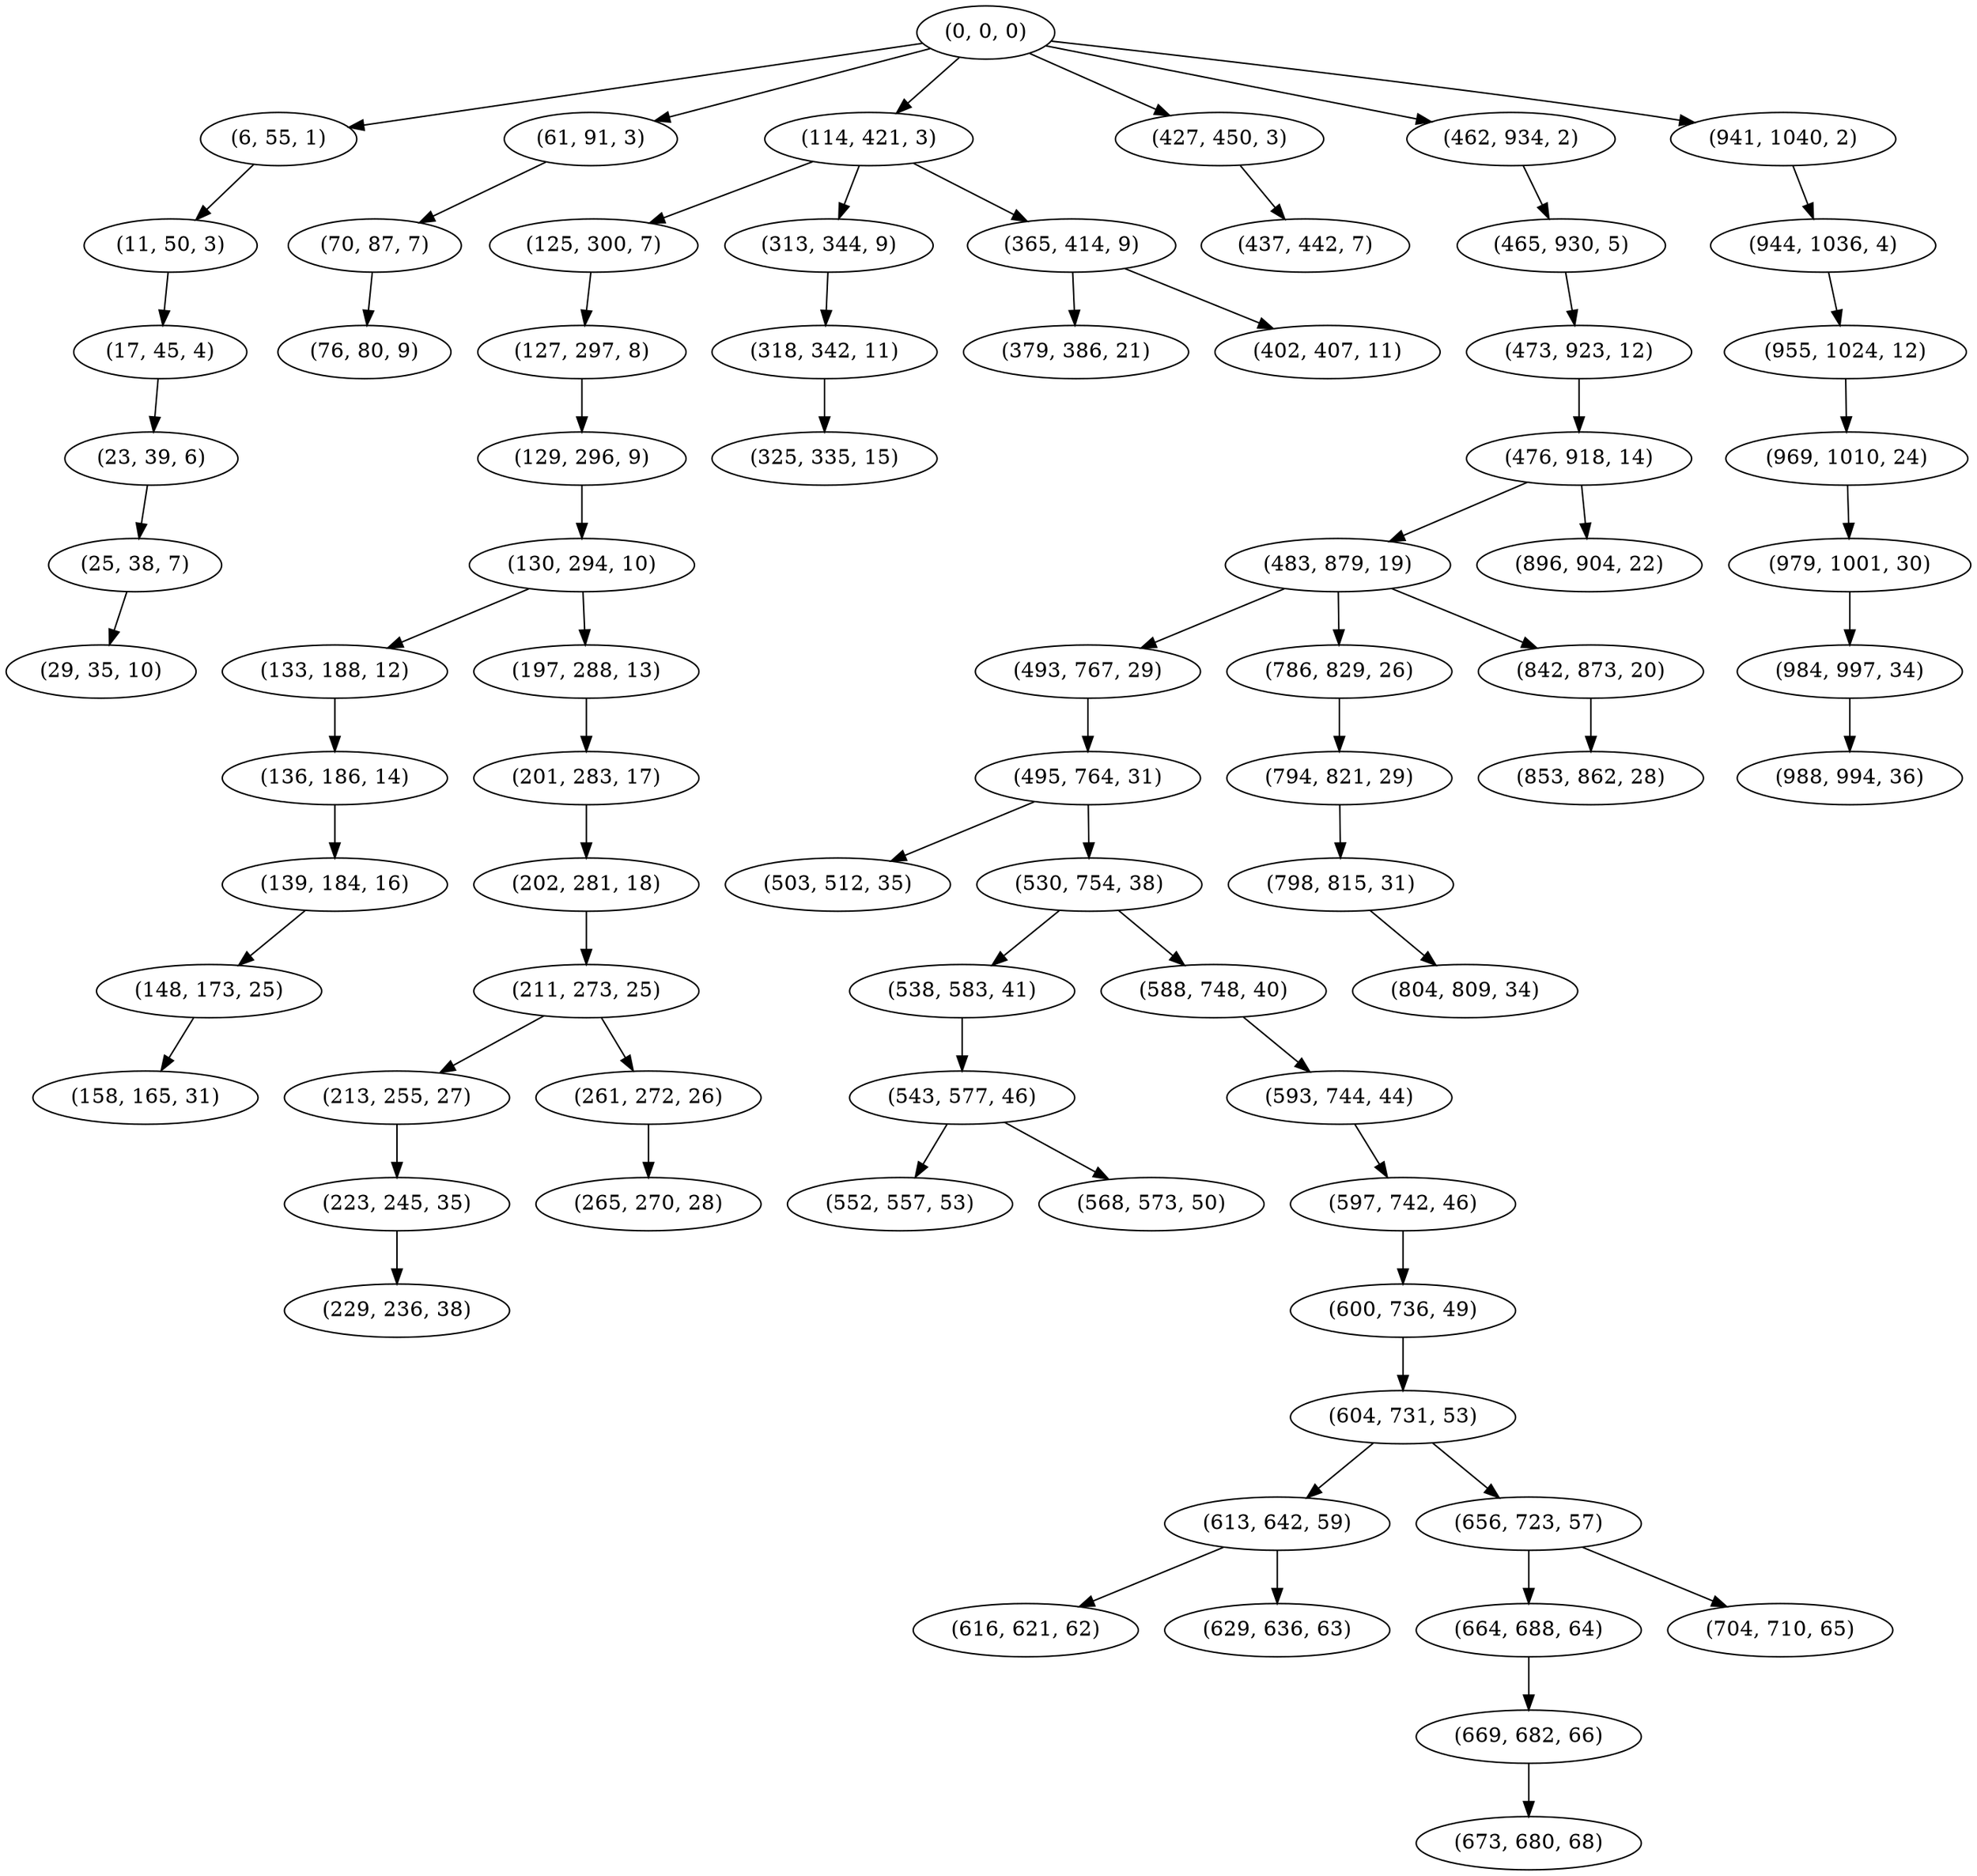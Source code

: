 digraph tree {
    "(0, 0, 0)";
    "(6, 55, 1)";
    "(11, 50, 3)";
    "(17, 45, 4)";
    "(23, 39, 6)";
    "(25, 38, 7)";
    "(29, 35, 10)";
    "(61, 91, 3)";
    "(70, 87, 7)";
    "(76, 80, 9)";
    "(114, 421, 3)";
    "(125, 300, 7)";
    "(127, 297, 8)";
    "(129, 296, 9)";
    "(130, 294, 10)";
    "(133, 188, 12)";
    "(136, 186, 14)";
    "(139, 184, 16)";
    "(148, 173, 25)";
    "(158, 165, 31)";
    "(197, 288, 13)";
    "(201, 283, 17)";
    "(202, 281, 18)";
    "(211, 273, 25)";
    "(213, 255, 27)";
    "(223, 245, 35)";
    "(229, 236, 38)";
    "(261, 272, 26)";
    "(265, 270, 28)";
    "(313, 344, 9)";
    "(318, 342, 11)";
    "(325, 335, 15)";
    "(365, 414, 9)";
    "(379, 386, 21)";
    "(402, 407, 11)";
    "(427, 450, 3)";
    "(437, 442, 7)";
    "(462, 934, 2)";
    "(465, 930, 5)";
    "(473, 923, 12)";
    "(476, 918, 14)";
    "(483, 879, 19)";
    "(493, 767, 29)";
    "(495, 764, 31)";
    "(503, 512, 35)";
    "(530, 754, 38)";
    "(538, 583, 41)";
    "(543, 577, 46)";
    "(552, 557, 53)";
    "(568, 573, 50)";
    "(588, 748, 40)";
    "(593, 744, 44)";
    "(597, 742, 46)";
    "(600, 736, 49)";
    "(604, 731, 53)";
    "(613, 642, 59)";
    "(616, 621, 62)";
    "(629, 636, 63)";
    "(656, 723, 57)";
    "(664, 688, 64)";
    "(669, 682, 66)";
    "(673, 680, 68)";
    "(704, 710, 65)";
    "(786, 829, 26)";
    "(794, 821, 29)";
    "(798, 815, 31)";
    "(804, 809, 34)";
    "(842, 873, 20)";
    "(853, 862, 28)";
    "(896, 904, 22)";
    "(941, 1040, 2)";
    "(944, 1036, 4)";
    "(955, 1024, 12)";
    "(969, 1010, 24)";
    "(979, 1001, 30)";
    "(984, 997, 34)";
    "(988, 994, 36)";
    "(0, 0, 0)" -> "(6, 55, 1)";
    "(0, 0, 0)" -> "(61, 91, 3)";
    "(0, 0, 0)" -> "(114, 421, 3)";
    "(0, 0, 0)" -> "(427, 450, 3)";
    "(0, 0, 0)" -> "(462, 934, 2)";
    "(0, 0, 0)" -> "(941, 1040, 2)";
    "(6, 55, 1)" -> "(11, 50, 3)";
    "(11, 50, 3)" -> "(17, 45, 4)";
    "(17, 45, 4)" -> "(23, 39, 6)";
    "(23, 39, 6)" -> "(25, 38, 7)";
    "(25, 38, 7)" -> "(29, 35, 10)";
    "(61, 91, 3)" -> "(70, 87, 7)";
    "(70, 87, 7)" -> "(76, 80, 9)";
    "(114, 421, 3)" -> "(125, 300, 7)";
    "(114, 421, 3)" -> "(313, 344, 9)";
    "(114, 421, 3)" -> "(365, 414, 9)";
    "(125, 300, 7)" -> "(127, 297, 8)";
    "(127, 297, 8)" -> "(129, 296, 9)";
    "(129, 296, 9)" -> "(130, 294, 10)";
    "(130, 294, 10)" -> "(133, 188, 12)";
    "(130, 294, 10)" -> "(197, 288, 13)";
    "(133, 188, 12)" -> "(136, 186, 14)";
    "(136, 186, 14)" -> "(139, 184, 16)";
    "(139, 184, 16)" -> "(148, 173, 25)";
    "(148, 173, 25)" -> "(158, 165, 31)";
    "(197, 288, 13)" -> "(201, 283, 17)";
    "(201, 283, 17)" -> "(202, 281, 18)";
    "(202, 281, 18)" -> "(211, 273, 25)";
    "(211, 273, 25)" -> "(213, 255, 27)";
    "(211, 273, 25)" -> "(261, 272, 26)";
    "(213, 255, 27)" -> "(223, 245, 35)";
    "(223, 245, 35)" -> "(229, 236, 38)";
    "(261, 272, 26)" -> "(265, 270, 28)";
    "(313, 344, 9)" -> "(318, 342, 11)";
    "(318, 342, 11)" -> "(325, 335, 15)";
    "(365, 414, 9)" -> "(379, 386, 21)";
    "(365, 414, 9)" -> "(402, 407, 11)";
    "(427, 450, 3)" -> "(437, 442, 7)";
    "(462, 934, 2)" -> "(465, 930, 5)";
    "(465, 930, 5)" -> "(473, 923, 12)";
    "(473, 923, 12)" -> "(476, 918, 14)";
    "(476, 918, 14)" -> "(483, 879, 19)";
    "(476, 918, 14)" -> "(896, 904, 22)";
    "(483, 879, 19)" -> "(493, 767, 29)";
    "(483, 879, 19)" -> "(786, 829, 26)";
    "(483, 879, 19)" -> "(842, 873, 20)";
    "(493, 767, 29)" -> "(495, 764, 31)";
    "(495, 764, 31)" -> "(503, 512, 35)";
    "(495, 764, 31)" -> "(530, 754, 38)";
    "(530, 754, 38)" -> "(538, 583, 41)";
    "(530, 754, 38)" -> "(588, 748, 40)";
    "(538, 583, 41)" -> "(543, 577, 46)";
    "(543, 577, 46)" -> "(552, 557, 53)";
    "(543, 577, 46)" -> "(568, 573, 50)";
    "(588, 748, 40)" -> "(593, 744, 44)";
    "(593, 744, 44)" -> "(597, 742, 46)";
    "(597, 742, 46)" -> "(600, 736, 49)";
    "(600, 736, 49)" -> "(604, 731, 53)";
    "(604, 731, 53)" -> "(613, 642, 59)";
    "(604, 731, 53)" -> "(656, 723, 57)";
    "(613, 642, 59)" -> "(616, 621, 62)";
    "(613, 642, 59)" -> "(629, 636, 63)";
    "(656, 723, 57)" -> "(664, 688, 64)";
    "(656, 723, 57)" -> "(704, 710, 65)";
    "(664, 688, 64)" -> "(669, 682, 66)";
    "(669, 682, 66)" -> "(673, 680, 68)";
    "(786, 829, 26)" -> "(794, 821, 29)";
    "(794, 821, 29)" -> "(798, 815, 31)";
    "(798, 815, 31)" -> "(804, 809, 34)";
    "(842, 873, 20)" -> "(853, 862, 28)";
    "(941, 1040, 2)" -> "(944, 1036, 4)";
    "(944, 1036, 4)" -> "(955, 1024, 12)";
    "(955, 1024, 12)" -> "(969, 1010, 24)";
    "(969, 1010, 24)" -> "(979, 1001, 30)";
    "(979, 1001, 30)" -> "(984, 997, 34)";
    "(984, 997, 34)" -> "(988, 994, 36)";
}
